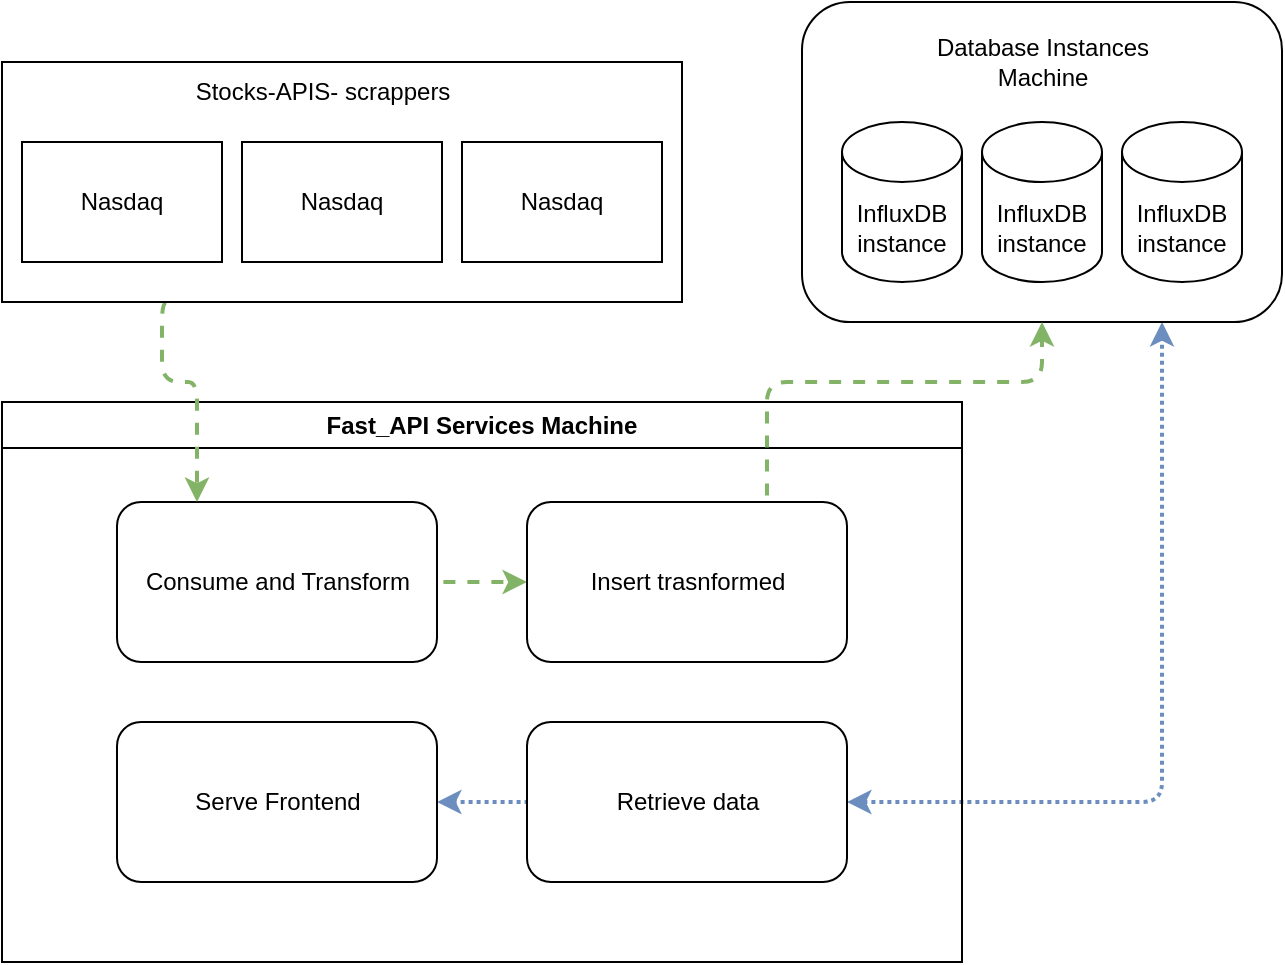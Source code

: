 <mxfile version="22.1.2" type="github">
  <diagram name="Page-1" id="JZ87MFf1qRt1jSCTk8M5">
    <mxGraphModel dx="1434" dy="790" grid="1" gridSize="10" guides="1" tooltips="1" connect="1" arrows="1" fold="1" page="1" pageScale="1" pageWidth="850" pageHeight="1100" math="0" shadow="0">
      <root>
        <mxCell id="0" />
        <mxCell id="1" parent="0" />
        <mxCell id="yFT4tyOOtP7oBvygWKaq-30" style="edgeStyle=orthogonalEdgeStyle;rounded=1;orthogonalLoop=1;jettySize=auto;html=1;exitX=0.75;exitY=1;exitDx=0;exitDy=0;entryX=1;entryY=0.5;entryDx=0;entryDy=0;startArrow=classic;startFill=1;fillColor=#dae8fc;strokeColor=#6c8ebf;strokeWidth=2;dashed=1;dashPattern=1 1;flowAnimation=1;" edge="1" parent="1" source="yFT4tyOOtP7oBvygWKaq-3" target="yFT4tyOOtP7oBvygWKaq-19">
          <mxGeometry relative="1" as="geometry" />
        </mxCell>
        <mxCell id="yFT4tyOOtP7oBvygWKaq-3" value="" style="rounded=1;whiteSpace=wrap;html=1;" vertex="1" parent="1">
          <mxGeometry x="480" y="40" width="240" height="160" as="geometry" />
        </mxCell>
        <mxCell id="yFT4tyOOtP7oBvygWKaq-4" value="Database Instances&lt;br&gt;Machine" style="text;html=1;align=center;verticalAlign=middle;resizable=0;points=[];autosize=1;strokeColor=none;fillColor=none;" vertex="1" parent="1">
          <mxGeometry x="535" y="50" width="130" height="40" as="geometry" />
        </mxCell>
        <mxCell id="yFT4tyOOtP7oBvygWKaq-6" value="InfluxDB&lt;br&gt;instance" style="shape=cylinder3;whiteSpace=wrap;html=1;boundedLbl=1;backgroundOutline=1;size=15;" vertex="1" parent="1">
          <mxGeometry x="500" y="100" width="60" height="80" as="geometry" />
        </mxCell>
        <mxCell id="yFT4tyOOtP7oBvygWKaq-12" value="InfluxDB&lt;br&gt;instance" style="shape=cylinder3;whiteSpace=wrap;html=1;boundedLbl=1;backgroundOutline=1;size=15;" vertex="1" parent="1">
          <mxGeometry x="570" y="100" width="60" height="80" as="geometry" />
        </mxCell>
        <mxCell id="yFT4tyOOtP7oBvygWKaq-13" value="InfluxDB&lt;br&gt;instance" style="shape=cylinder3;whiteSpace=wrap;html=1;boundedLbl=1;backgroundOutline=1;size=15;" vertex="1" parent="1">
          <mxGeometry x="640" y="100" width="60" height="80" as="geometry" />
        </mxCell>
        <mxCell id="yFT4tyOOtP7oBvygWKaq-15" value="Fast_API Services Machine" style="swimlane;whiteSpace=wrap;html=1;" vertex="1" parent="1">
          <mxGeometry x="80" y="240" width="480" height="280" as="geometry" />
        </mxCell>
        <mxCell id="yFT4tyOOtP7oBvygWKaq-28" style="edgeStyle=orthogonalEdgeStyle;rounded=1;orthogonalLoop=1;jettySize=auto;html=1;exitX=1;exitY=0.5;exitDx=0;exitDy=0;entryX=0;entryY=0.5;entryDx=0;entryDy=0;strokeWidth=2;fillColor=#d5e8d4;strokeColor=#82b366;dashed=1;flowAnimation=1;" edge="1" parent="yFT4tyOOtP7oBvygWKaq-15" source="yFT4tyOOtP7oBvygWKaq-17" target="yFT4tyOOtP7oBvygWKaq-18">
          <mxGeometry relative="1" as="geometry" />
        </mxCell>
        <mxCell id="yFT4tyOOtP7oBvygWKaq-17" value="Consume and Transform" style="rounded=1;whiteSpace=wrap;html=1;" vertex="1" parent="yFT4tyOOtP7oBvygWKaq-15">
          <mxGeometry x="57.5" y="50" width="160" height="80" as="geometry" />
        </mxCell>
        <mxCell id="yFT4tyOOtP7oBvygWKaq-18" value="Insert trasnformed" style="rounded=1;whiteSpace=wrap;html=1;" vertex="1" parent="yFT4tyOOtP7oBvygWKaq-15">
          <mxGeometry x="262.5" y="50" width="160" height="80" as="geometry" />
        </mxCell>
        <mxCell id="yFT4tyOOtP7oBvygWKaq-31" style="edgeStyle=orthogonalEdgeStyle;rounded=0;orthogonalLoop=1;jettySize=auto;html=1;exitX=0;exitY=0.5;exitDx=0;exitDy=0;entryX=1;entryY=0.5;entryDx=0;entryDy=0;strokeWidth=2;dashed=1;dashPattern=1 1;fillColor=#dae8fc;strokeColor=#6c8ebf;flowAnimation=1;" edge="1" parent="yFT4tyOOtP7oBvygWKaq-15" source="yFT4tyOOtP7oBvygWKaq-19" target="yFT4tyOOtP7oBvygWKaq-20">
          <mxGeometry relative="1" as="geometry" />
        </mxCell>
        <mxCell id="yFT4tyOOtP7oBvygWKaq-19" value="Retrieve data" style="rounded=1;whiteSpace=wrap;html=1;" vertex="1" parent="yFT4tyOOtP7oBvygWKaq-15">
          <mxGeometry x="262.5" y="160" width="160" height="80" as="geometry" />
        </mxCell>
        <mxCell id="yFT4tyOOtP7oBvygWKaq-20" value="Serve Frontend" style="rounded=1;whiteSpace=wrap;html=1;" vertex="1" parent="yFT4tyOOtP7oBvygWKaq-15">
          <mxGeometry x="57.5" y="160" width="160" height="80" as="geometry" />
        </mxCell>
        <mxCell id="yFT4tyOOtP7oBvygWKaq-27" style="edgeStyle=orthogonalEdgeStyle;rounded=1;orthogonalLoop=1;jettySize=auto;html=1;exitX=0.25;exitY=1;exitDx=0;exitDy=0;entryX=0.25;entryY=0;entryDx=0;entryDy=0;strokeWidth=2;fillColor=#d5e8d4;strokeColor=#82b366;dashed=1;flowAnimation=1;" edge="1" parent="1" source="yFT4tyOOtP7oBvygWKaq-23" target="yFT4tyOOtP7oBvygWKaq-17">
          <mxGeometry relative="1" as="geometry">
            <Array as="points">
              <mxPoint x="160" y="230" />
              <mxPoint x="178" y="230" />
            </Array>
          </mxGeometry>
        </mxCell>
        <mxCell id="yFT4tyOOtP7oBvygWKaq-23" value="" style="rounded=0;whiteSpace=wrap;html=1;" vertex="1" parent="1">
          <mxGeometry x="80" y="70" width="340" height="120" as="geometry" />
        </mxCell>
        <mxCell id="yFT4tyOOtP7oBvygWKaq-24" value="Nasdaq" style="rounded=0;whiteSpace=wrap;html=1;direction=west;" vertex="1" parent="1">
          <mxGeometry x="90" y="110" width="100" height="60" as="geometry" />
        </mxCell>
        <mxCell id="yFT4tyOOtP7oBvygWKaq-25" value="Stocks-APIS- scrappers" style="text;html=1;align=center;verticalAlign=middle;resizable=0;points=[];autosize=1;strokeColor=none;fillColor=none;" vertex="1" parent="1">
          <mxGeometry x="165" y="70" width="150" height="30" as="geometry" />
        </mxCell>
        <mxCell id="yFT4tyOOtP7oBvygWKaq-29" style="edgeStyle=orthogonalEdgeStyle;rounded=1;orthogonalLoop=1;jettySize=auto;html=1;exitX=0.75;exitY=0;exitDx=0;exitDy=0;entryX=0.5;entryY=1;entryDx=0;entryDy=0;strokeWidth=2;fillColor=#d5e8d4;strokeColor=#82b366;dashed=1;flowAnimation=1;" edge="1" parent="1" source="yFT4tyOOtP7oBvygWKaq-18" target="yFT4tyOOtP7oBvygWKaq-3">
          <mxGeometry relative="1" as="geometry">
            <Array as="points">
              <mxPoint x="463" y="230" />
              <mxPoint x="600" y="230" />
            </Array>
          </mxGeometry>
        </mxCell>
        <mxCell id="yFT4tyOOtP7oBvygWKaq-32" value="Nasdaq" style="rounded=0;whiteSpace=wrap;html=1;direction=west;" vertex="1" parent="1">
          <mxGeometry x="200" y="110" width="100" height="60" as="geometry" />
        </mxCell>
        <mxCell id="yFT4tyOOtP7oBvygWKaq-33" value="Nasdaq" style="rounded=0;whiteSpace=wrap;html=1;direction=west;" vertex="1" parent="1">
          <mxGeometry x="310" y="110" width="100" height="60" as="geometry" />
        </mxCell>
      </root>
    </mxGraphModel>
  </diagram>
</mxfile>
